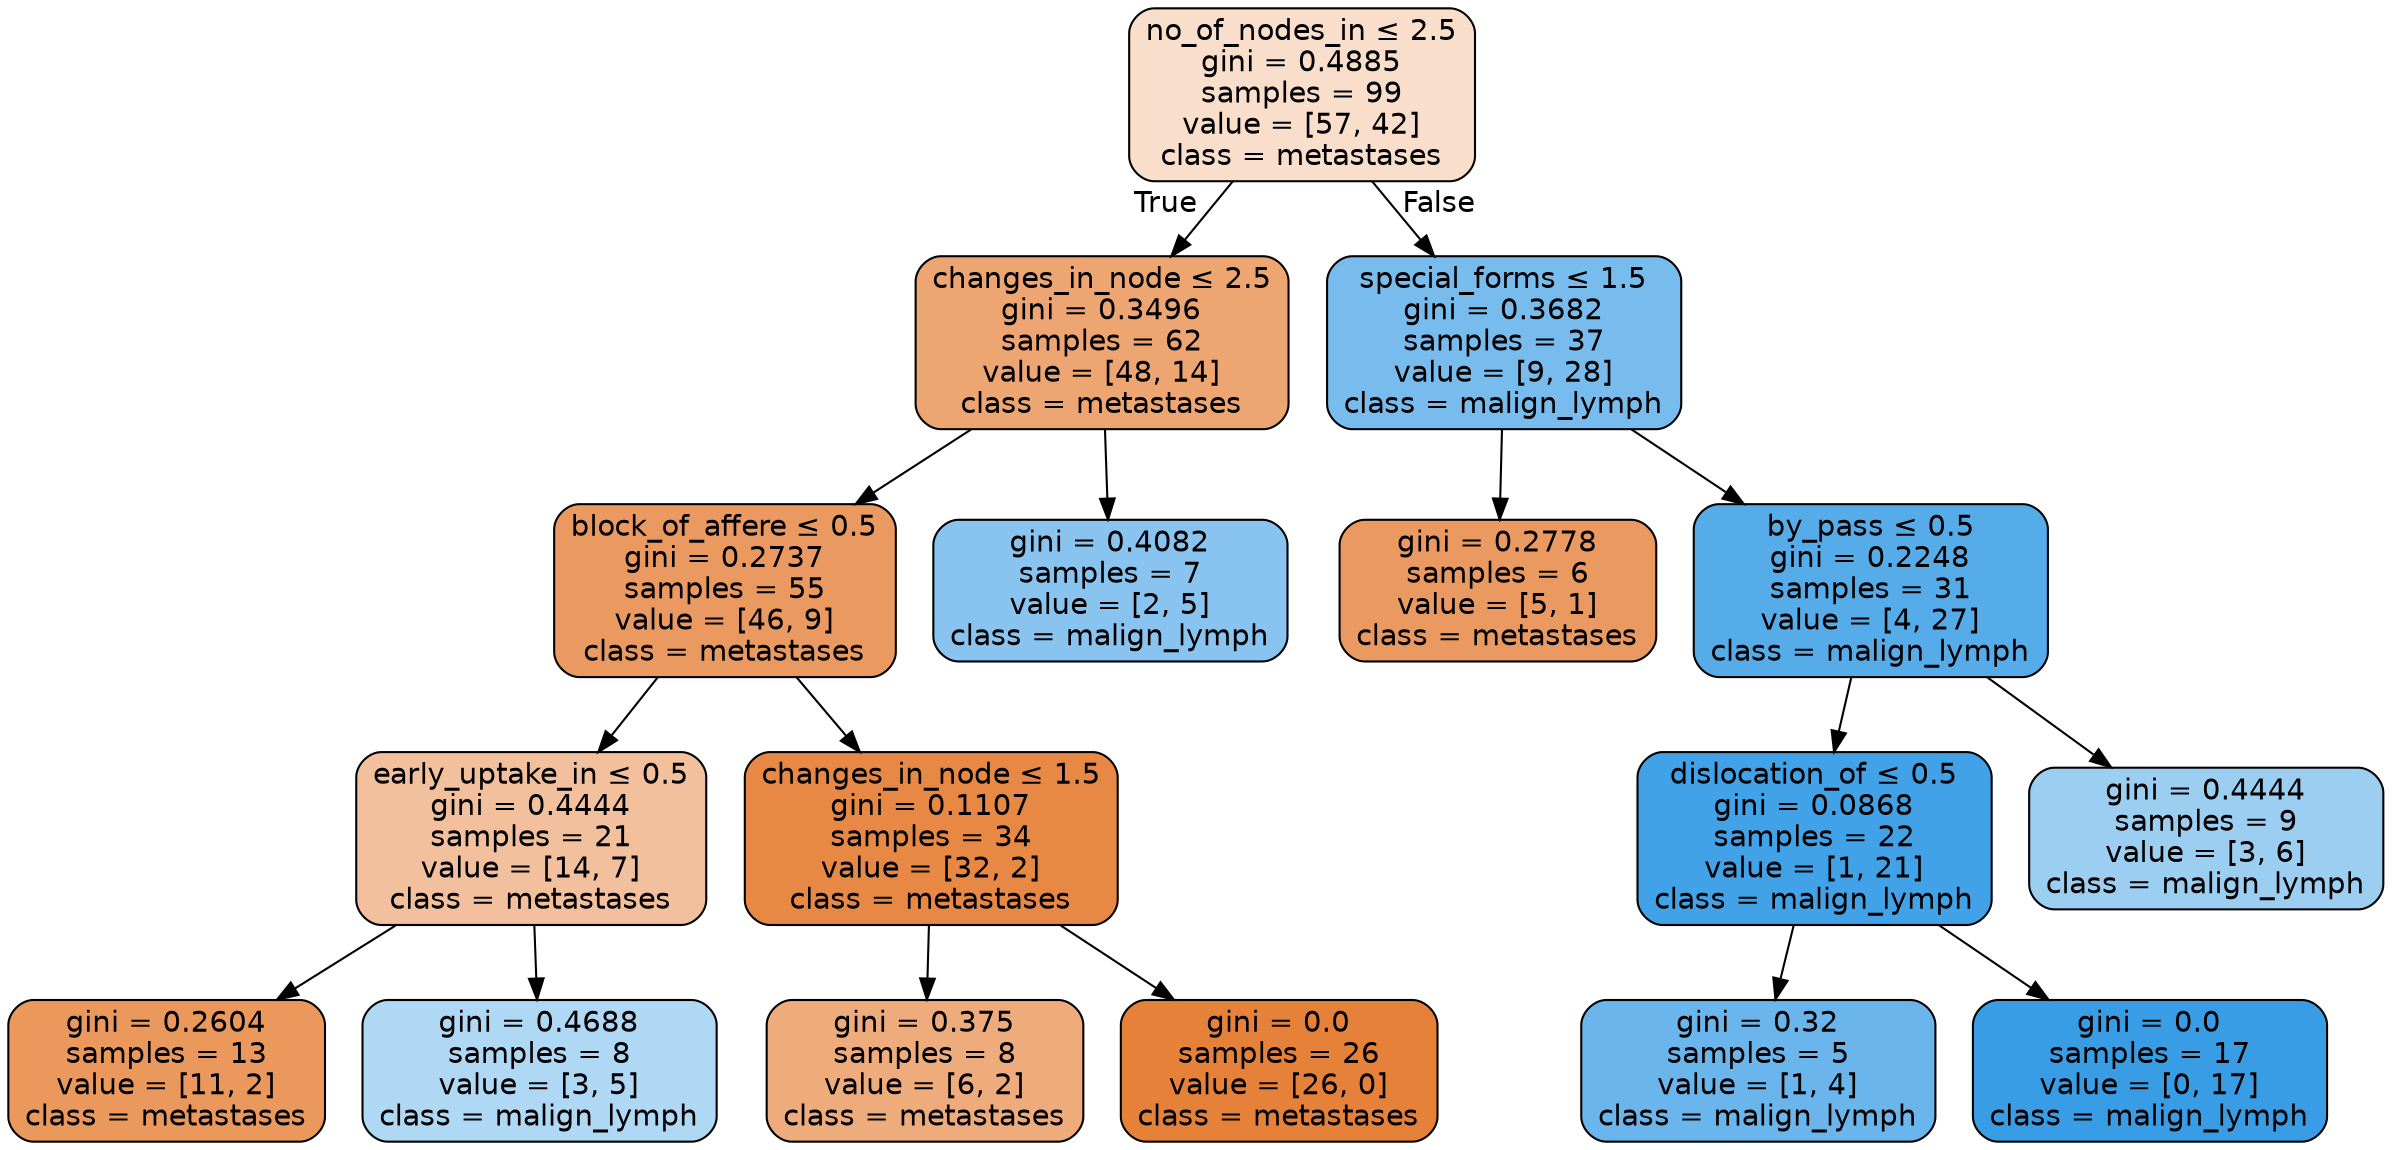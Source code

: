 digraph Tree {
node [shape=box, style="filled, rounded", color="black", fontname=helvetica] ;
edge [fontname=helvetica] ;
0 [label=<no_of_nodes_in &le; 2.5<br/>gini = 0.4885<br/>samples = 99<br/>value = [57, 42]<br/>class = metastases>, fillcolor="#e5813943"] ;
1 [label=<changes_in_node &le; 2.5<br/>gini = 0.3496<br/>samples = 62<br/>value = [48, 14]<br/>class = metastases>, fillcolor="#e58139b5"] ;
0 -> 1 [labeldistance=2.5, labelangle=45, headlabel="True"] ;
2 [label=<block_of_affere &le; 0.5<br/>gini = 0.2737<br/>samples = 55<br/>value = [46, 9]<br/>class = metastases>, fillcolor="#e58139cd"] ;
1 -> 2 ;
3 [label=<early_uptake_in &le; 0.5<br/>gini = 0.4444<br/>samples = 21<br/>value = [14, 7]<br/>class = metastases>, fillcolor="#e581397f"] ;
2 -> 3 ;
4 [label=<gini = 0.2604<br/>samples = 13<br/>value = [11, 2]<br/>class = metastases>, fillcolor="#e58139d1"] ;
3 -> 4 ;
5 [label=<gini = 0.4688<br/>samples = 8<br/>value = [3, 5]<br/>class = malign_lymph>, fillcolor="#399de566"] ;
3 -> 5 ;
6 [label=<changes_in_node &le; 1.5<br/>gini = 0.1107<br/>samples = 34<br/>value = [32, 2]<br/>class = metastases>, fillcolor="#e58139ef"] ;
2 -> 6 ;
7 [label=<gini = 0.375<br/>samples = 8<br/>value = [6, 2]<br/>class = metastases>, fillcolor="#e58139aa"] ;
6 -> 7 ;
8 [label=<gini = 0.0<br/>samples = 26<br/>value = [26, 0]<br/>class = metastases>, fillcolor="#e58139ff"] ;
6 -> 8 ;
9 [label=<gini = 0.4082<br/>samples = 7<br/>value = [2, 5]<br/>class = malign_lymph>, fillcolor="#399de599"] ;
1 -> 9 ;
10 [label=<special_forms &le; 1.5<br/>gini = 0.3682<br/>samples = 37<br/>value = [9, 28]<br/>class = malign_lymph>, fillcolor="#399de5ad"] ;
0 -> 10 [labeldistance=2.5, labelangle=-45, headlabel="False"] ;
11 [label=<gini = 0.2778<br/>samples = 6<br/>value = [5, 1]<br/>class = metastases>, fillcolor="#e58139cc"] ;
10 -> 11 ;
12 [label=<by_pass &le; 0.5<br/>gini = 0.2248<br/>samples = 31<br/>value = [4, 27]<br/>class = malign_lymph>, fillcolor="#399de5d9"] ;
10 -> 12 ;
13 [label=<dislocation_of &le; 0.5<br/>gini = 0.0868<br/>samples = 22<br/>value = [1, 21]<br/>class = malign_lymph>, fillcolor="#399de5f3"] ;
12 -> 13 ;
14 [label=<gini = 0.32<br/>samples = 5<br/>value = [1, 4]<br/>class = malign_lymph>, fillcolor="#399de5bf"] ;
13 -> 14 ;
15 [label=<gini = 0.0<br/>samples = 17<br/>value = [0, 17]<br/>class = malign_lymph>, fillcolor="#399de5ff"] ;
13 -> 15 ;
16 [label=<gini = 0.4444<br/>samples = 9<br/>value = [3, 6]<br/>class = malign_lymph>, fillcolor="#399de57f"] ;
12 -> 16 ;
}